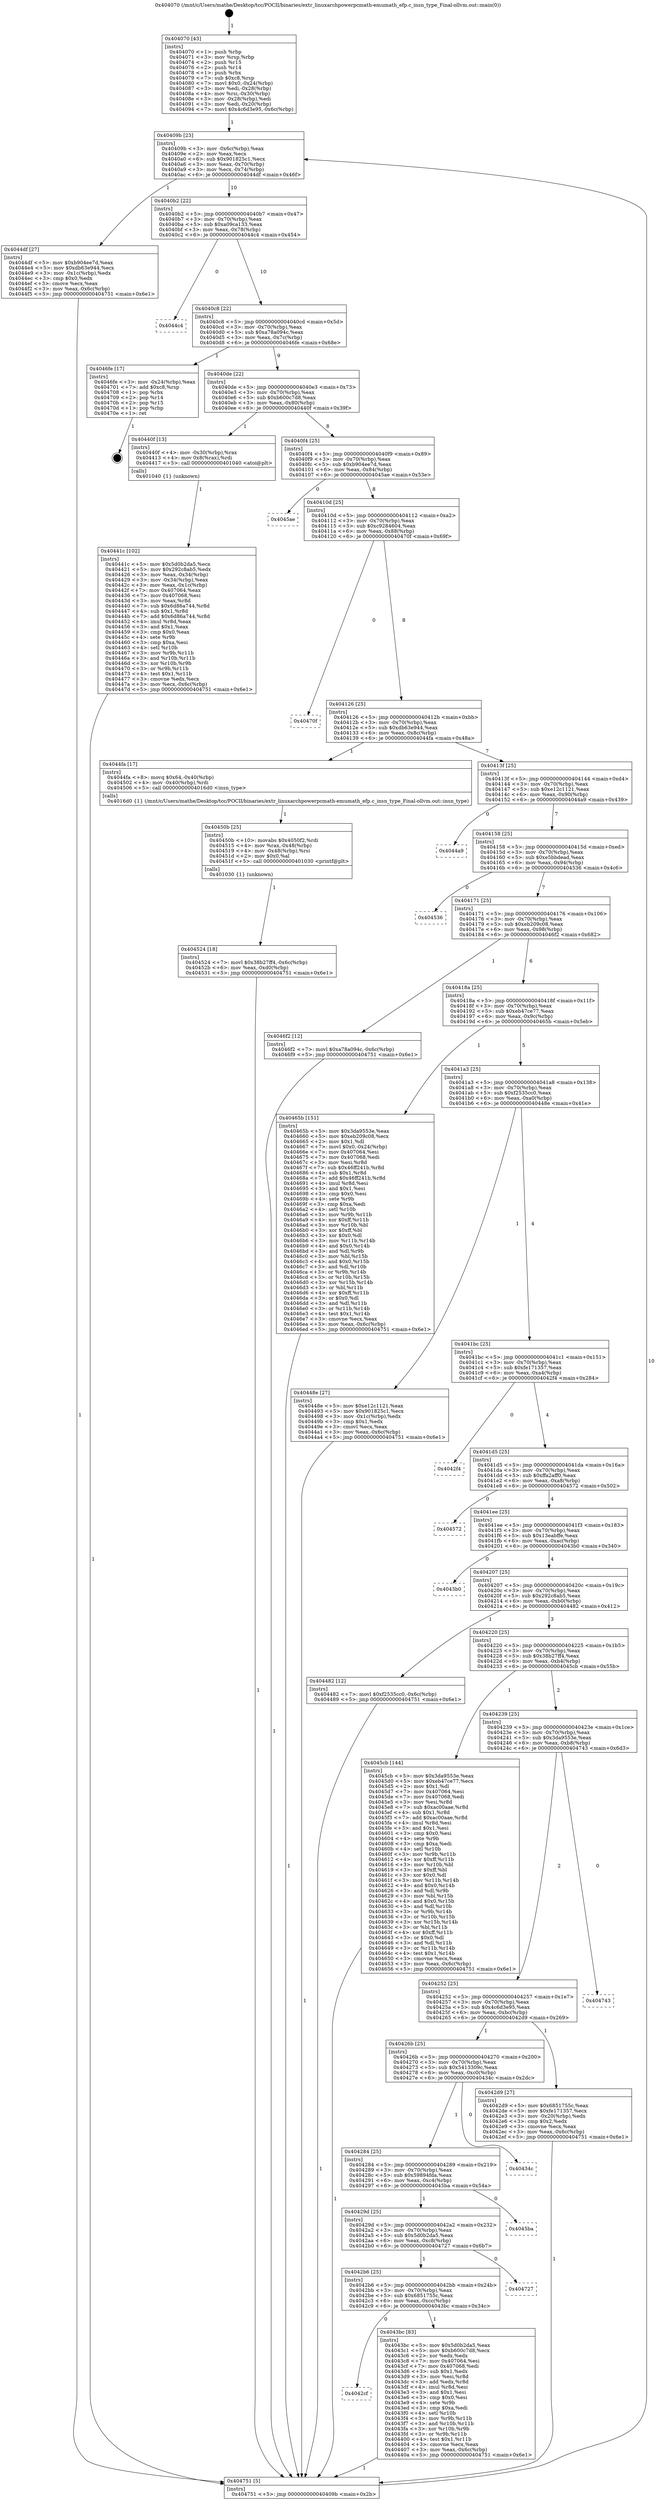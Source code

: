 digraph "0x404070" {
  label = "0x404070 (/mnt/c/Users/mathe/Desktop/tcc/POCII/binaries/extr_linuxarchpowerpcmath-emumath_efp.c_insn_type_Final-ollvm.out::main(0))"
  labelloc = "t"
  node[shape=record]

  Entry [label="",width=0.3,height=0.3,shape=circle,fillcolor=black,style=filled]
  "0x40409b" [label="{
     0x40409b [23]\l
     | [instrs]\l
     &nbsp;&nbsp;0x40409b \<+3\>: mov -0x6c(%rbp),%eax\l
     &nbsp;&nbsp;0x40409e \<+2\>: mov %eax,%ecx\l
     &nbsp;&nbsp;0x4040a0 \<+6\>: sub $0x901825c1,%ecx\l
     &nbsp;&nbsp;0x4040a6 \<+3\>: mov %eax,-0x70(%rbp)\l
     &nbsp;&nbsp;0x4040a9 \<+3\>: mov %ecx,-0x74(%rbp)\l
     &nbsp;&nbsp;0x4040ac \<+6\>: je 00000000004044df \<main+0x46f\>\l
  }"]
  "0x4044df" [label="{
     0x4044df [27]\l
     | [instrs]\l
     &nbsp;&nbsp;0x4044df \<+5\>: mov $0xb904ee7d,%eax\l
     &nbsp;&nbsp;0x4044e4 \<+5\>: mov $0xdb63e944,%ecx\l
     &nbsp;&nbsp;0x4044e9 \<+3\>: mov -0x1c(%rbp),%edx\l
     &nbsp;&nbsp;0x4044ec \<+3\>: cmp $0x0,%edx\l
     &nbsp;&nbsp;0x4044ef \<+3\>: cmove %ecx,%eax\l
     &nbsp;&nbsp;0x4044f2 \<+3\>: mov %eax,-0x6c(%rbp)\l
     &nbsp;&nbsp;0x4044f5 \<+5\>: jmp 0000000000404751 \<main+0x6e1\>\l
  }"]
  "0x4040b2" [label="{
     0x4040b2 [22]\l
     | [instrs]\l
     &nbsp;&nbsp;0x4040b2 \<+5\>: jmp 00000000004040b7 \<main+0x47\>\l
     &nbsp;&nbsp;0x4040b7 \<+3\>: mov -0x70(%rbp),%eax\l
     &nbsp;&nbsp;0x4040ba \<+5\>: sub $0xa09ca133,%eax\l
     &nbsp;&nbsp;0x4040bf \<+3\>: mov %eax,-0x78(%rbp)\l
     &nbsp;&nbsp;0x4040c2 \<+6\>: je 00000000004044c4 \<main+0x454\>\l
  }"]
  Exit [label="",width=0.3,height=0.3,shape=circle,fillcolor=black,style=filled,peripheries=2]
  "0x4044c4" [label="{
     0x4044c4\l
  }", style=dashed]
  "0x4040c8" [label="{
     0x4040c8 [22]\l
     | [instrs]\l
     &nbsp;&nbsp;0x4040c8 \<+5\>: jmp 00000000004040cd \<main+0x5d\>\l
     &nbsp;&nbsp;0x4040cd \<+3\>: mov -0x70(%rbp),%eax\l
     &nbsp;&nbsp;0x4040d0 \<+5\>: sub $0xa78a094c,%eax\l
     &nbsp;&nbsp;0x4040d5 \<+3\>: mov %eax,-0x7c(%rbp)\l
     &nbsp;&nbsp;0x4040d8 \<+6\>: je 00000000004046fe \<main+0x68e\>\l
  }"]
  "0x404524" [label="{
     0x404524 [18]\l
     | [instrs]\l
     &nbsp;&nbsp;0x404524 \<+7\>: movl $0x38b27ff4,-0x6c(%rbp)\l
     &nbsp;&nbsp;0x40452b \<+6\>: mov %eax,-0xd0(%rbp)\l
     &nbsp;&nbsp;0x404531 \<+5\>: jmp 0000000000404751 \<main+0x6e1\>\l
  }"]
  "0x4046fe" [label="{
     0x4046fe [17]\l
     | [instrs]\l
     &nbsp;&nbsp;0x4046fe \<+3\>: mov -0x24(%rbp),%eax\l
     &nbsp;&nbsp;0x404701 \<+7\>: add $0xc8,%rsp\l
     &nbsp;&nbsp;0x404708 \<+1\>: pop %rbx\l
     &nbsp;&nbsp;0x404709 \<+2\>: pop %r14\l
     &nbsp;&nbsp;0x40470b \<+2\>: pop %r15\l
     &nbsp;&nbsp;0x40470d \<+1\>: pop %rbp\l
     &nbsp;&nbsp;0x40470e \<+1\>: ret\l
  }"]
  "0x4040de" [label="{
     0x4040de [22]\l
     | [instrs]\l
     &nbsp;&nbsp;0x4040de \<+5\>: jmp 00000000004040e3 \<main+0x73\>\l
     &nbsp;&nbsp;0x4040e3 \<+3\>: mov -0x70(%rbp),%eax\l
     &nbsp;&nbsp;0x4040e6 \<+5\>: sub $0xb600c7d8,%eax\l
     &nbsp;&nbsp;0x4040eb \<+3\>: mov %eax,-0x80(%rbp)\l
     &nbsp;&nbsp;0x4040ee \<+6\>: je 000000000040440f \<main+0x39f\>\l
  }"]
  "0x40450b" [label="{
     0x40450b [25]\l
     | [instrs]\l
     &nbsp;&nbsp;0x40450b \<+10\>: movabs $0x4050f2,%rdi\l
     &nbsp;&nbsp;0x404515 \<+4\>: mov %rax,-0x48(%rbp)\l
     &nbsp;&nbsp;0x404519 \<+4\>: mov -0x48(%rbp),%rsi\l
     &nbsp;&nbsp;0x40451d \<+2\>: mov $0x0,%al\l
     &nbsp;&nbsp;0x40451f \<+5\>: call 0000000000401030 \<printf@plt\>\l
     | [calls]\l
     &nbsp;&nbsp;0x401030 \{1\} (unknown)\l
  }"]
  "0x40440f" [label="{
     0x40440f [13]\l
     | [instrs]\l
     &nbsp;&nbsp;0x40440f \<+4\>: mov -0x30(%rbp),%rax\l
     &nbsp;&nbsp;0x404413 \<+4\>: mov 0x8(%rax),%rdi\l
     &nbsp;&nbsp;0x404417 \<+5\>: call 0000000000401040 \<atoi@plt\>\l
     | [calls]\l
     &nbsp;&nbsp;0x401040 \{1\} (unknown)\l
  }"]
  "0x4040f4" [label="{
     0x4040f4 [25]\l
     | [instrs]\l
     &nbsp;&nbsp;0x4040f4 \<+5\>: jmp 00000000004040f9 \<main+0x89\>\l
     &nbsp;&nbsp;0x4040f9 \<+3\>: mov -0x70(%rbp),%eax\l
     &nbsp;&nbsp;0x4040fc \<+5\>: sub $0xb904ee7d,%eax\l
     &nbsp;&nbsp;0x404101 \<+6\>: mov %eax,-0x84(%rbp)\l
     &nbsp;&nbsp;0x404107 \<+6\>: je 00000000004045ae \<main+0x53e\>\l
  }"]
  "0x40441c" [label="{
     0x40441c [102]\l
     | [instrs]\l
     &nbsp;&nbsp;0x40441c \<+5\>: mov $0x5d0b2da5,%ecx\l
     &nbsp;&nbsp;0x404421 \<+5\>: mov $0x292c8ab5,%edx\l
     &nbsp;&nbsp;0x404426 \<+3\>: mov %eax,-0x34(%rbp)\l
     &nbsp;&nbsp;0x404429 \<+3\>: mov -0x34(%rbp),%eax\l
     &nbsp;&nbsp;0x40442c \<+3\>: mov %eax,-0x1c(%rbp)\l
     &nbsp;&nbsp;0x40442f \<+7\>: mov 0x407064,%eax\l
     &nbsp;&nbsp;0x404436 \<+7\>: mov 0x407068,%esi\l
     &nbsp;&nbsp;0x40443d \<+3\>: mov %eax,%r8d\l
     &nbsp;&nbsp;0x404440 \<+7\>: sub $0x6d86a744,%r8d\l
     &nbsp;&nbsp;0x404447 \<+4\>: sub $0x1,%r8d\l
     &nbsp;&nbsp;0x40444b \<+7\>: add $0x6d86a744,%r8d\l
     &nbsp;&nbsp;0x404452 \<+4\>: imul %r8d,%eax\l
     &nbsp;&nbsp;0x404456 \<+3\>: and $0x1,%eax\l
     &nbsp;&nbsp;0x404459 \<+3\>: cmp $0x0,%eax\l
     &nbsp;&nbsp;0x40445c \<+4\>: sete %r9b\l
     &nbsp;&nbsp;0x404460 \<+3\>: cmp $0xa,%esi\l
     &nbsp;&nbsp;0x404463 \<+4\>: setl %r10b\l
     &nbsp;&nbsp;0x404467 \<+3\>: mov %r9b,%r11b\l
     &nbsp;&nbsp;0x40446a \<+3\>: and %r10b,%r11b\l
     &nbsp;&nbsp;0x40446d \<+3\>: xor %r10b,%r9b\l
     &nbsp;&nbsp;0x404470 \<+3\>: or %r9b,%r11b\l
     &nbsp;&nbsp;0x404473 \<+4\>: test $0x1,%r11b\l
     &nbsp;&nbsp;0x404477 \<+3\>: cmovne %edx,%ecx\l
     &nbsp;&nbsp;0x40447a \<+3\>: mov %ecx,-0x6c(%rbp)\l
     &nbsp;&nbsp;0x40447d \<+5\>: jmp 0000000000404751 \<main+0x6e1\>\l
  }"]
  "0x4045ae" [label="{
     0x4045ae\l
  }", style=dashed]
  "0x40410d" [label="{
     0x40410d [25]\l
     | [instrs]\l
     &nbsp;&nbsp;0x40410d \<+5\>: jmp 0000000000404112 \<main+0xa2\>\l
     &nbsp;&nbsp;0x404112 \<+3\>: mov -0x70(%rbp),%eax\l
     &nbsp;&nbsp;0x404115 \<+5\>: sub $0xc9284604,%eax\l
     &nbsp;&nbsp;0x40411a \<+6\>: mov %eax,-0x88(%rbp)\l
     &nbsp;&nbsp;0x404120 \<+6\>: je 000000000040470f \<main+0x69f\>\l
  }"]
  "0x4042cf" [label="{
     0x4042cf\l
  }", style=dashed]
  "0x40470f" [label="{
     0x40470f\l
  }", style=dashed]
  "0x404126" [label="{
     0x404126 [25]\l
     | [instrs]\l
     &nbsp;&nbsp;0x404126 \<+5\>: jmp 000000000040412b \<main+0xbb\>\l
     &nbsp;&nbsp;0x40412b \<+3\>: mov -0x70(%rbp),%eax\l
     &nbsp;&nbsp;0x40412e \<+5\>: sub $0xdb63e944,%eax\l
     &nbsp;&nbsp;0x404133 \<+6\>: mov %eax,-0x8c(%rbp)\l
     &nbsp;&nbsp;0x404139 \<+6\>: je 00000000004044fa \<main+0x48a\>\l
  }"]
  "0x4043bc" [label="{
     0x4043bc [83]\l
     | [instrs]\l
     &nbsp;&nbsp;0x4043bc \<+5\>: mov $0x5d0b2da5,%eax\l
     &nbsp;&nbsp;0x4043c1 \<+5\>: mov $0xb600c7d8,%ecx\l
     &nbsp;&nbsp;0x4043c6 \<+2\>: xor %edx,%edx\l
     &nbsp;&nbsp;0x4043c8 \<+7\>: mov 0x407064,%esi\l
     &nbsp;&nbsp;0x4043cf \<+7\>: mov 0x407068,%edi\l
     &nbsp;&nbsp;0x4043d6 \<+3\>: sub $0x1,%edx\l
     &nbsp;&nbsp;0x4043d9 \<+3\>: mov %esi,%r8d\l
     &nbsp;&nbsp;0x4043dc \<+3\>: add %edx,%r8d\l
     &nbsp;&nbsp;0x4043df \<+4\>: imul %r8d,%esi\l
     &nbsp;&nbsp;0x4043e3 \<+3\>: and $0x1,%esi\l
     &nbsp;&nbsp;0x4043e6 \<+3\>: cmp $0x0,%esi\l
     &nbsp;&nbsp;0x4043e9 \<+4\>: sete %r9b\l
     &nbsp;&nbsp;0x4043ed \<+3\>: cmp $0xa,%edi\l
     &nbsp;&nbsp;0x4043f0 \<+4\>: setl %r10b\l
     &nbsp;&nbsp;0x4043f4 \<+3\>: mov %r9b,%r11b\l
     &nbsp;&nbsp;0x4043f7 \<+3\>: and %r10b,%r11b\l
     &nbsp;&nbsp;0x4043fa \<+3\>: xor %r10b,%r9b\l
     &nbsp;&nbsp;0x4043fd \<+3\>: or %r9b,%r11b\l
     &nbsp;&nbsp;0x404400 \<+4\>: test $0x1,%r11b\l
     &nbsp;&nbsp;0x404404 \<+3\>: cmovne %ecx,%eax\l
     &nbsp;&nbsp;0x404407 \<+3\>: mov %eax,-0x6c(%rbp)\l
     &nbsp;&nbsp;0x40440a \<+5\>: jmp 0000000000404751 \<main+0x6e1\>\l
  }"]
  "0x4044fa" [label="{
     0x4044fa [17]\l
     | [instrs]\l
     &nbsp;&nbsp;0x4044fa \<+8\>: movq $0x64,-0x40(%rbp)\l
     &nbsp;&nbsp;0x404502 \<+4\>: mov -0x40(%rbp),%rdi\l
     &nbsp;&nbsp;0x404506 \<+5\>: call 00000000004016d0 \<insn_type\>\l
     | [calls]\l
     &nbsp;&nbsp;0x4016d0 \{1\} (/mnt/c/Users/mathe/Desktop/tcc/POCII/binaries/extr_linuxarchpowerpcmath-emumath_efp.c_insn_type_Final-ollvm.out::insn_type)\l
  }"]
  "0x40413f" [label="{
     0x40413f [25]\l
     | [instrs]\l
     &nbsp;&nbsp;0x40413f \<+5\>: jmp 0000000000404144 \<main+0xd4\>\l
     &nbsp;&nbsp;0x404144 \<+3\>: mov -0x70(%rbp),%eax\l
     &nbsp;&nbsp;0x404147 \<+5\>: sub $0xe12c1121,%eax\l
     &nbsp;&nbsp;0x40414c \<+6\>: mov %eax,-0x90(%rbp)\l
     &nbsp;&nbsp;0x404152 \<+6\>: je 00000000004044a9 \<main+0x439\>\l
  }"]
  "0x4042b6" [label="{
     0x4042b6 [25]\l
     | [instrs]\l
     &nbsp;&nbsp;0x4042b6 \<+5\>: jmp 00000000004042bb \<main+0x24b\>\l
     &nbsp;&nbsp;0x4042bb \<+3\>: mov -0x70(%rbp),%eax\l
     &nbsp;&nbsp;0x4042be \<+5\>: sub $0x6851755c,%eax\l
     &nbsp;&nbsp;0x4042c3 \<+6\>: mov %eax,-0xcc(%rbp)\l
     &nbsp;&nbsp;0x4042c9 \<+6\>: je 00000000004043bc \<main+0x34c\>\l
  }"]
  "0x4044a9" [label="{
     0x4044a9\l
  }", style=dashed]
  "0x404158" [label="{
     0x404158 [25]\l
     | [instrs]\l
     &nbsp;&nbsp;0x404158 \<+5\>: jmp 000000000040415d \<main+0xed\>\l
     &nbsp;&nbsp;0x40415d \<+3\>: mov -0x70(%rbp),%eax\l
     &nbsp;&nbsp;0x404160 \<+5\>: sub $0xe5bbdead,%eax\l
     &nbsp;&nbsp;0x404165 \<+6\>: mov %eax,-0x94(%rbp)\l
     &nbsp;&nbsp;0x40416b \<+6\>: je 0000000000404536 \<main+0x4c6\>\l
  }"]
  "0x404727" [label="{
     0x404727\l
  }", style=dashed]
  "0x404536" [label="{
     0x404536\l
  }", style=dashed]
  "0x404171" [label="{
     0x404171 [25]\l
     | [instrs]\l
     &nbsp;&nbsp;0x404171 \<+5\>: jmp 0000000000404176 \<main+0x106\>\l
     &nbsp;&nbsp;0x404176 \<+3\>: mov -0x70(%rbp),%eax\l
     &nbsp;&nbsp;0x404179 \<+5\>: sub $0xeb209c08,%eax\l
     &nbsp;&nbsp;0x40417e \<+6\>: mov %eax,-0x98(%rbp)\l
     &nbsp;&nbsp;0x404184 \<+6\>: je 00000000004046f2 \<main+0x682\>\l
  }"]
  "0x40429d" [label="{
     0x40429d [25]\l
     | [instrs]\l
     &nbsp;&nbsp;0x40429d \<+5\>: jmp 00000000004042a2 \<main+0x232\>\l
     &nbsp;&nbsp;0x4042a2 \<+3\>: mov -0x70(%rbp),%eax\l
     &nbsp;&nbsp;0x4042a5 \<+5\>: sub $0x5d0b2da5,%eax\l
     &nbsp;&nbsp;0x4042aa \<+6\>: mov %eax,-0xc8(%rbp)\l
     &nbsp;&nbsp;0x4042b0 \<+6\>: je 0000000000404727 \<main+0x6b7\>\l
  }"]
  "0x4046f2" [label="{
     0x4046f2 [12]\l
     | [instrs]\l
     &nbsp;&nbsp;0x4046f2 \<+7\>: movl $0xa78a094c,-0x6c(%rbp)\l
     &nbsp;&nbsp;0x4046f9 \<+5\>: jmp 0000000000404751 \<main+0x6e1\>\l
  }"]
  "0x40418a" [label="{
     0x40418a [25]\l
     | [instrs]\l
     &nbsp;&nbsp;0x40418a \<+5\>: jmp 000000000040418f \<main+0x11f\>\l
     &nbsp;&nbsp;0x40418f \<+3\>: mov -0x70(%rbp),%eax\l
     &nbsp;&nbsp;0x404192 \<+5\>: sub $0xeb47ce77,%eax\l
     &nbsp;&nbsp;0x404197 \<+6\>: mov %eax,-0x9c(%rbp)\l
     &nbsp;&nbsp;0x40419d \<+6\>: je 000000000040465b \<main+0x5eb\>\l
  }"]
  "0x4045ba" [label="{
     0x4045ba\l
  }", style=dashed]
  "0x40465b" [label="{
     0x40465b [151]\l
     | [instrs]\l
     &nbsp;&nbsp;0x40465b \<+5\>: mov $0x3da9553e,%eax\l
     &nbsp;&nbsp;0x404660 \<+5\>: mov $0xeb209c08,%ecx\l
     &nbsp;&nbsp;0x404665 \<+2\>: mov $0x1,%dl\l
     &nbsp;&nbsp;0x404667 \<+7\>: movl $0x0,-0x24(%rbp)\l
     &nbsp;&nbsp;0x40466e \<+7\>: mov 0x407064,%esi\l
     &nbsp;&nbsp;0x404675 \<+7\>: mov 0x407068,%edi\l
     &nbsp;&nbsp;0x40467c \<+3\>: mov %esi,%r8d\l
     &nbsp;&nbsp;0x40467f \<+7\>: sub $0x46ff241b,%r8d\l
     &nbsp;&nbsp;0x404686 \<+4\>: sub $0x1,%r8d\l
     &nbsp;&nbsp;0x40468a \<+7\>: add $0x46ff241b,%r8d\l
     &nbsp;&nbsp;0x404691 \<+4\>: imul %r8d,%esi\l
     &nbsp;&nbsp;0x404695 \<+3\>: and $0x1,%esi\l
     &nbsp;&nbsp;0x404698 \<+3\>: cmp $0x0,%esi\l
     &nbsp;&nbsp;0x40469b \<+4\>: sete %r9b\l
     &nbsp;&nbsp;0x40469f \<+3\>: cmp $0xa,%edi\l
     &nbsp;&nbsp;0x4046a2 \<+4\>: setl %r10b\l
     &nbsp;&nbsp;0x4046a6 \<+3\>: mov %r9b,%r11b\l
     &nbsp;&nbsp;0x4046a9 \<+4\>: xor $0xff,%r11b\l
     &nbsp;&nbsp;0x4046ad \<+3\>: mov %r10b,%bl\l
     &nbsp;&nbsp;0x4046b0 \<+3\>: xor $0xff,%bl\l
     &nbsp;&nbsp;0x4046b3 \<+3\>: xor $0x0,%dl\l
     &nbsp;&nbsp;0x4046b6 \<+3\>: mov %r11b,%r14b\l
     &nbsp;&nbsp;0x4046b9 \<+4\>: and $0x0,%r14b\l
     &nbsp;&nbsp;0x4046bd \<+3\>: and %dl,%r9b\l
     &nbsp;&nbsp;0x4046c0 \<+3\>: mov %bl,%r15b\l
     &nbsp;&nbsp;0x4046c3 \<+4\>: and $0x0,%r15b\l
     &nbsp;&nbsp;0x4046c7 \<+3\>: and %dl,%r10b\l
     &nbsp;&nbsp;0x4046ca \<+3\>: or %r9b,%r14b\l
     &nbsp;&nbsp;0x4046cd \<+3\>: or %r10b,%r15b\l
     &nbsp;&nbsp;0x4046d0 \<+3\>: xor %r15b,%r14b\l
     &nbsp;&nbsp;0x4046d3 \<+3\>: or %bl,%r11b\l
     &nbsp;&nbsp;0x4046d6 \<+4\>: xor $0xff,%r11b\l
     &nbsp;&nbsp;0x4046da \<+3\>: or $0x0,%dl\l
     &nbsp;&nbsp;0x4046dd \<+3\>: and %dl,%r11b\l
     &nbsp;&nbsp;0x4046e0 \<+3\>: or %r11b,%r14b\l
     &nbsp;&nbsp;0x4046e3 \<+4\>: test $0x1,%r14b\l
     &nbsp;&nbsp;0x4046e7 \<+3\>: cmovne %ecx,%eax\l
     &nbsp;&nbsp;0x4046ea \<+3\>: mov %eax,-0x6c(%rbp)\l
     &nbsp;&nbsp;0x4046ed \<+5\>: jmp 0000000000404751 \<main+0x6e1\>\l
  }"]
  "0x4041a3" [label="{
     0x4041a3 [25]\l
     | [instrs]\l
     &nbsp;&nbsp;0x4041a3 \<+5\>: jmp 00000000004041a8 \<main+0x138\>\l
     &nbsp;&nbsp;0x4041a8 \<+3\>: mov -0x70(%rbp),%eax\l
     &nbsp;&nbsp;0x4041ab \<+5\>: sub $0xf2535cc0,%eax\l
     &nbsp;&nbsp;0x4041b0 \<+6\>: mov %eax,-0xa0(%rbp)\l
     &nbsp;&nbsp;0x4041b6 \<+6\>: je 000000000040448e \<main+0x41e\>\l
  }"]
  "0x404284" [label="{
     0x404284 [25]\l
     | [instrs]\l
     &nbsp;&nbsp;0x404284 \<+5\>: jmp 0000000000404289 \<main+0x219\>\l
     &nbsp;&nbsp;0x404289 \<+3\>: mov -0x70(%rbp),%eax\l
     &nbsp;&nbsp;0x40428c \<+5\>: sub $0x59894fda,%eax\l
     &nbsp;&nbsp;0x404291 \<+6\>: mov %eax,-0xc4(%rbp)\l
     &nbsp;&nbsp;0x404297 \<+6\>: je 00000000004045ba \<main+0x54a\>\l
  }"]
  "0x40448e" [label="{
     0x40448e [27]\l
     | [instrs]\l
     &nbsp;&nbsp;0x40448e \<+5\>: mov $0xe12c1121,%eax\l
     &nbsp;&nbsp;0x404493 \<+5\>: mov $0x901825c1,%ecx\l
     &nbsp;&nbsp;0x404498 \<+3\>: mov -0x1c(%rbp),%edx\l
     &nbsp;&nbsp;0x40449b \<+3\>: cmp $0x1,%edx\l
     &nbsp;&nbsp;0x40449e \<+3\>: cmovl %ecx,%eax\l
     &nbsp;&nbsp;0x4044a1 \<+3\>: mov %eax,-0x6c(%rbp)\l
     &nbsp;&nbsp;0x4044a4 \<+5\>: jmp 0000000000404751 \<main+0x6e1\>\l
  }"]
  "0x4041bc" [label="{
     0x4041bc [25]\l
     | [instrs]\l
     &nbsp;&nbsp;0x4041bc \<+5\>: jmp 00000000004041c1 \<main+0x151\>\l
     &nbsp;&nbsp;0x4041c1 \<+3\>: mov -0x70(%rbp),%eax\l
     &nbsp;&nbsp;0x4041c4 \<+5\>: sub $0xfe171357,%eax\l
     &nbsp;&nbsp;0x4041c9 \<+6\>: mov %eax,-0xa4(%rbp)\l
     &nbsp;&nbsp;0x4041cf \<+6\>: je 00000000004042f4 \<main+0x284\>\l
  }"]
  "0x40434c" [label="{
     0x40434c\l
  }", style=dashed]
  "0x4042f4" [label="{
     0x4042f4\l
  }", style=dashed]
  "0x4041d5" [label="{
     0x4041d5 [25]\l
     | [instrs]\l
     &nbsp;&nbsp;0x4041d5 \<+5\>: jmp 00000000004041da \<main+0x16a\>\l
     &nbsp;&nbsp;0x4041da \<+3\>: mov -0x70(%rbp),%eax\l
     &nbsp;&nbsp;0x4041dd \<+5\>: sub $0xffa2aff0,%eax\l
     &nbsp;&nbsp;0x4041e2 \<+6\>: mov %eax,-0xa8(%rbp)\l
     &nbsp;&nbsp;0x4041e8 \<+6\>: je 0000000000404572 \<main+0x502\>\l
  }"]
  "0x404070" [label="{
     0x404070 [43]\l
     | [instrs]\l
     &nbsp;&nbsp;0x404070 \<+1\>: push %rbp\l
     &nbsp;&nbsp;0x404071 \<+3\>: mov %rsp,%rbp\l
     &nbsp;&nbsp;0x404074 \<+2\>: push %r15\l
     &nbsp;&nbsp;0x404076 \<+2\>: push %r14\l
     &nbsp;&nbsp;0x404078 \<+1\>: push %rbx\l
     &nbsp;&nbsp;0x404079 \<+7\>: sub $0xc8,%rsp\l
     &nbsp;&nbsp;0x404080 \<+7\>: movl $0x0,-0x24(%rbp)\l
     &nbsp;&nbsp;0x404087 \<+3\>: mov %edi,-0x28(%rbp)\l
     &nbsp;&nbsp;0x40408a \<+4\>: mov %rsi,-0x30(%rbp)\l
     &nbsp;&nbsp;0x40408e \<+3\>: mov -0x28(%rbp),%edi\l
     &nbsp;&nbsp;0x404091 \<+3\>: mov %edi,-0x20(%rbp)\l
     &nbsp;&nbsp;0x404094 \<+7\>: movl $0x4c6d3e95,-0x6c(%rbp)\l
  }"]
  "0x404572" [label="{
     0x404572\l
  }", style=dashed]
  "0x4041ee" [label="{
     0x4041ee [25]\l
     | [instrs]\l
     &nbsp;&nbsp;0x4041ee \<+5\>: jmp 00000000004041f3 \<main+0x183\>\l
     &nbsp;&nbsp;0x4041f3 \<+3\>: mov -0x70(%rbp),%eax\l
     &nbsp;&nbsp;0x4041f6 \<+5\>: sub $0x13eabffe,%eax\l
     &nbsp;&nbsp;0x4041fb \<+6\>: mov %eax,-0xac(%rbp)\l
     &nbsp;&nbsp;0x404201 \<+6\>: je 00000000004043b0 \<main+0x340\>\l
  }"]
  "0x404751" [label="{
     0x404751 [5]\l
     | [instrs]\l
     &nbsp;&nbsp;0x404751 \<+5\>: jmp 000000000040409b \<main+0x2b\>\l
  }"]
  "0x4043b0" [label="{
     0x4043b0\l
  }", style=dashed]
  "0x404207" [label="{
     0x404207 [25]\l
     | [instrs]\l
     &nbsp;&nbsp;0x404207 \<+5\>: jmp 000000000040420c \<main+0x19c\>\l
     &nbsp;&nbsp;0x40420c \<+3\>: mov -0x70(%rbp),%eax\l
     &nbsp;&nbsp;0x40420f \<+5\>: sub $0x292c8ab5,%eax\l
     &nbsp;&nbsp;0x404214 \<+6\>: mov %eax,-0xb0(%rbp)\l
     &nbsp;&nbsp;0x40421a \<+6\>: je 0000000000404482 \<main+0x412\>\l
  }"]
  "0x40426b" [label="{
     0x40426b [25]\l
     | [instrs]\l
     &nbsp;&nbsp;0x40426b \<+5\>: jmp 0000000000404270 \<main+0x200\>\l
     &nbsp;&nbsp;0x404270 \<+3\>: mov -0x70(%rbp),%eax\l
     &nbsp;&nbsp;0x404273 \<+5\>: sub $0x5413309c,%eax\l
     &nbsp;&nbsp;0x404278 \<+6\>: mov %eax,-0xc0(%rbp)\l
     &nbsp;&nbsp;0x40427e \<+6\>: je 000000000040434c \<main+0x2dc\>\l
  }"]
  "0x404482" [label="{
     0x404482 [12]\l
     | [instrs]\l
     &nbsp;&nbsp;0x404482 \<+7\>: movl $0xf2535cc0,-0x6c(%rbp)\l
     &nbsp;&nbsp;0x404489 \<+5\>: jmp 0000000000404751 \<main+0x6e1\>\l
  }"]
  "0x404220" [label="{
     0x404220 [25]\l
     | [instrs]\l
     &nbsp;&nbsp;0x404220 \<+5\>: jmp 0000000000404225 \<main+0x1b5\>\l
     &nbsp;&nbsp;0x404225 \<+3\>: mov -0x70(%rbp),%eax\l
     &nbsp;&nbsp;0x404228 \<+5\>: sub $0x38b27ff4,%eax\l
     &nbsp;&nbsp;0x40422d \<+6\>: mov %eax,-0xb4(%rbp)\l
     &nbsp;&nbsp;0x404233 \<+6\>: je 00000000004045cb \<main+0x55b\>\l
  }"]
  "0x4042d9" [label="{
     0x4042d9 [27]\l
     | [instrs]\l
     &nbsp;&nbsp;0x4042d9 \<+5\>: mov $0x6851755c,%eax\l
     &nbsp;&nbsp;0x4042de \<+5\>: mov $0xfe171357,%ecx\l
     &nbsp;&nbsp;0x4042e3 \<+3\>: mov -0x20(%rbp),%edx\l
     &nbsp;&nbsp;0x4042e6 \<+3\>: cmp $0x2,%edx\l
     &nbsp;&nbsp;0x4042e9 \<+3\>: cmovne %ecx,%eax\l
     &nbsp;&nbsp;0x4042ec \<+3\>: mov %eax,-0x6c(%rbp)\l
     &nbsp;&nbsp;0x4042ef \<+5\>: jmp 0000000000404751 \<main+0x6e1\>\l
  }"]
  "0x4045cb" [label="{
     0x4045cb [144]\l
     | [instrs]\l
     &nbsp;&nbsp;0x4045cb \<+5\>: mov $0x3da9553e,%eax\l
     &nbsp;&nbsp;0x4045d0 \<+5\>: mov $0xeb47ce77,%ecx\l
     &nbsp;&nbsp;0x4045d5 \<+2\>: mov $0x1,%dl\l
     &nbsp;&nbsp;0x4045d7 \<+7\>: mov 0x407064,%esi\l
     &nbsp;&nbsp;0x4045de \<+7\>: mov 0x407068,%edi\l
     &nbsp;&nbsp;0x4045e5 \<+3\>: mov %esi,%r8d\l
     &nbsp;&nbsp;0x4045e8 \<+7\>: sub $0xac00aae,%r8d\l
     &nbsp;&nbsp;0x4045ef \<+4\>: sub $0x1,%r8d\l
     &nbsp;&nbsp;0x4045f3 \<+7\>: add $0xac00aae,%r8d\l
     &nbsp;&nbsp;0x4045fa \<+4\>: imul %r8d,%esi\l
     &nbsp;&nbsp;0x4045fe \<+3\>: and $0x1,%esi\l
     &nbsp;&nbsp;0x404601 \<+3\>: cmp $0x0,%esi\l
     &nbsp;&nbsp;0x404604 \<+4\>: sete %r9b\l
     &nbsp;&nbsp;0x404608 \<+3\>: cmp $0xa,%edi\l
     &nbsp;&nbsp;0x40460b \<+4\>: setl %r10b\l
     &nbsp;&nbsp;0x40460f \<+3\>: mov %r9b,%r11b\l
     &nbsp;&nbsp;0x404612 \<+4\>: xor $0xff,%r11b\l
     &nbsp;&nbsp;0x404616 \<+3\>: mov %r10b,%bl\l
     &nbsp;&nbsp;0x404619 \<+3\>: xor $0xff,%bl\l
     &nbsp;&nbsp;0x40461c \<+3\>: xor $0x0,%dl\l
     &nbsp;&nbsp;0x40461f \<+3\>: mov %r11b,%r14b\l
     &nbsp;&nbsp;0x404622 \<+4\>: and $0x0,%r14b\l
     &nbsp;&nbsp;0x404626 \<+3\>: and %dl,%r9b\l
     &nbsp;&nbsp;0x404629 \<+3\>: mov %bl,%r15b\l
     &nbsp;&nbsp;0x40462c \<+4\>: and $0x0,%r15b\l
     &nbsp;&nbsp;0x404630 \<+3\>: and %dl,%r10b\l
     &nbsp;&nbsp;0x404633 \<+3\>: or %r9b,%r14b\l
     &nbsp;&nbsp;0x404636 \<+3\>: or %r10b,%r15b\l
     &nbsp;&nbsp;0x404639 \<+3\>: xor %r15b,%r14b\l
     &nbsp;&nbsp;0x40463c \<+3\>: or %bl,%r11b\l
     &nbsp;&nbsp;0x40463f \<+4\>: xor $0xff,%r11b\l
     &nbsp;&nbsp;0x404643 \<+3\>: or $0x0,%dl\l
     &nbsp;&nbsp;0x404646 \<+3\>: and %dl,%r11b\l
     &nbsp;&nbsp;0x404649 \<+3\>: or %r11b,%r14b\l
     &nbsp;&nbsp;0x40464c \<+4\>: test $0x1,%r14b\l
     &nbsp;&nbsp;0x404650 \<+3\>: cmovne %ecx,%eax\l
     &nbsp;&nbsp;0x404653 \<+3\>: mov %eax,-0x6c(%rbp)\l
     &nbsp;&nbsp;0x404656 \<+5\>: jmp 0000000000404751 \<main+0x6e1\>\l
  }"]
  "0x404239" [label="{
     0x404239 [25]\l
     | [instrs]\l
     &nbsp;&nbsp;0x404239 \<+5\>: jmp 000000000040423e \<main+0x1ce\>\l
     &nbsp;&nbsp;0x40423e \<+3\>: mov -0x70(%rbp),%eax\l
     &nbsp;&nbsp;0x404241 \<+5\>: sub $0x3da9553e,%eax\l
     &nbsp;&nbsp;0x404246 \<+6\>: mov %eax,-0xb8(%rbp)\l
     &nbsp;&nbsp;0x40424c \<+6\>: je 0000000000404743 \<main+0x6d3\>\l
  }"]
  "0x404252" [label="{
     0x404252 [25]\l
     | [instrs]\l
     &nbsp;&nbsp;0x404252 \<+5\>: jmp 0000000000404257 \<main+0x1e7\>\l
     &nbsp;&nbsp;0x404257 \<+3\>: mov -0x70(%rbp),%eax\l
     &nbsp;&nbsp;0x40425a \<+5\>: sub $0x4c6d3e95,%eax\l
     &nbsp;&nbsp;0x40425f \<+6\>: mov %eax,-0xbc(%rbp)\l
     &nbsp;&nbsp;0x404265 \<+6\>: je 00000000004042d9 \<main+0x269\>\l
  }"]
  "0x404743" [label="{
     0x404743\l
  }", style=dashed]
  Entry -> "0x404070" [label=" 1"]
  "0x40409b" -> "0x4044df" [label=" 1"]
  "0x40409b" -> "0x4040b2" [label=" 10"]
  "0x4046fe" -> Exit [label=" 1"]
  "0x4040b2" -> "0x4044c4" [label=" 0"]
  "0x4040b2" -> "0x4040c8" [label=" 10"]
  "0x4046f2" -> "0x404751" [label=" 1"]
  "0x4040c8" -> "0x4046fe" [label=" 1"]
  "0x4040c8" -> "0x4040de" [label=" 9"]
  "0x40465b" -> "0x404751" [label=" 1"]
  "0x4040de" -> "0x40440f" [label=" 1"]
  "0x4040de" -> "0x4040f4" [label=" 8"]
  "0x4045cb" -> "0x404751" [label=" 1"]
  "0x4040f4" -> "0x4045ae" [label=" 0"]
  "0x4040f4" -> "0x40410d" [label=" 8"]
  "0x404524" -> "0x404751" [label=" 1"]
  "0x40410d" -> "0x40470f" [label=" 0"]
  "0x40410d" -> "0x404126" [label=" 8"]
  "0x40450b" -> "0x404524" [label=" 1"]
  "0x404126" -> "0x4044fa" [label=" 1"]
  "0x404126" -> "0x40413f" [label=" 7"]
  "0x4044fa" -> "0x40450b" [label=" 1"]
  "0x40413f" -> "0x4044a9" [label=" 0"]
  "0x40413f" -> "0x404158" [label=" 7"]
  "0x40448e" -> "0x404751" [label=" 1"]
  "0x404158" -> "0x404536" [label=" 0"]
  "0x404158" -> "0x404171" [label=" 7"]
  "0x404482" -> "0x404751" [label=" 1"]
  "0x404171" -> "0x4046f2" [label=" 1"]
  "0x404171" -> "0x40418a" [label=" 6"]
  "0x40440f" -> "0x40441c" [label=" 1"]
  "0x40418a" -> "0x40465b" [label=" 1"]
  "0x40418a" -> "0x4041a3" [label=" 5"]
  "0x4043bc" -> "0x404751" [label=" 1"]
  "0x4041a3" -> "0x40448e" [label=" 1"]
  "0x4041a3" -> "0x4041bc" [label=" 4"]
  "0x4042b6" -> "0x4043bc" [label=" 1"]
  "0x4041bc" -> "0x4042f4" [label=" 0"]
  "0x4041bc" -> "0x4041d5" [label=" 4"]
  "0x4044df" -> "0x404751" [label=" 1"]
  "0x4041d5" -> "0x404572" [label=" 0"]
  "0x4041d5" -> "0x4041ee" [label=" 4"]
  "0x40429d" -> "0x404727" [label=" 0"]
  "0x4041ee" -> "0x4043b0" [label=" 0"]
  "0x4041ee" -> "0x404207" [label=" 4"]
  "0x40441c" -> "0x404751" [label=" 1"]
  "0x404207" -> "0x404482" [label=" 1"]
  "0x404207" -> "0x404220" [label=" 3"]
  "0x404284" -> "0x40429d" [label=" 1"]
  "0x404220" -> "0x4045cb" [label=" 1"]
  "0x404220" -> "0x404239" [label=" 2"]
  "0x404284" -> "0x4045ba" [label=" 0"]
  "0x404239" -> "0x404743" [label=" 0"]
  "0x404239" -> "0x404252" [label=" 2"]
  "0x4042b6" -> "0x4042cf" [label=" 0"]
  "0x404252" -> "0x4042d9" [label=" 1"]
  "0x404252" -> "0x40426b" [label=" 1"]
  "0x4042d9" -> "0x404751" [label=" 1"]
  "0x404070" -> "0x40409b" [label=" 1"]
  "0x404751" -> "0x40409b" [label=" 10"]
  "0x40429d" -> "0x4042b6" [label=" 1"]
  "0x40426b" -> "0x40434c" [label=" 0"]
  "0x40426b" -> "0x404284" [label=" 1"]
}
